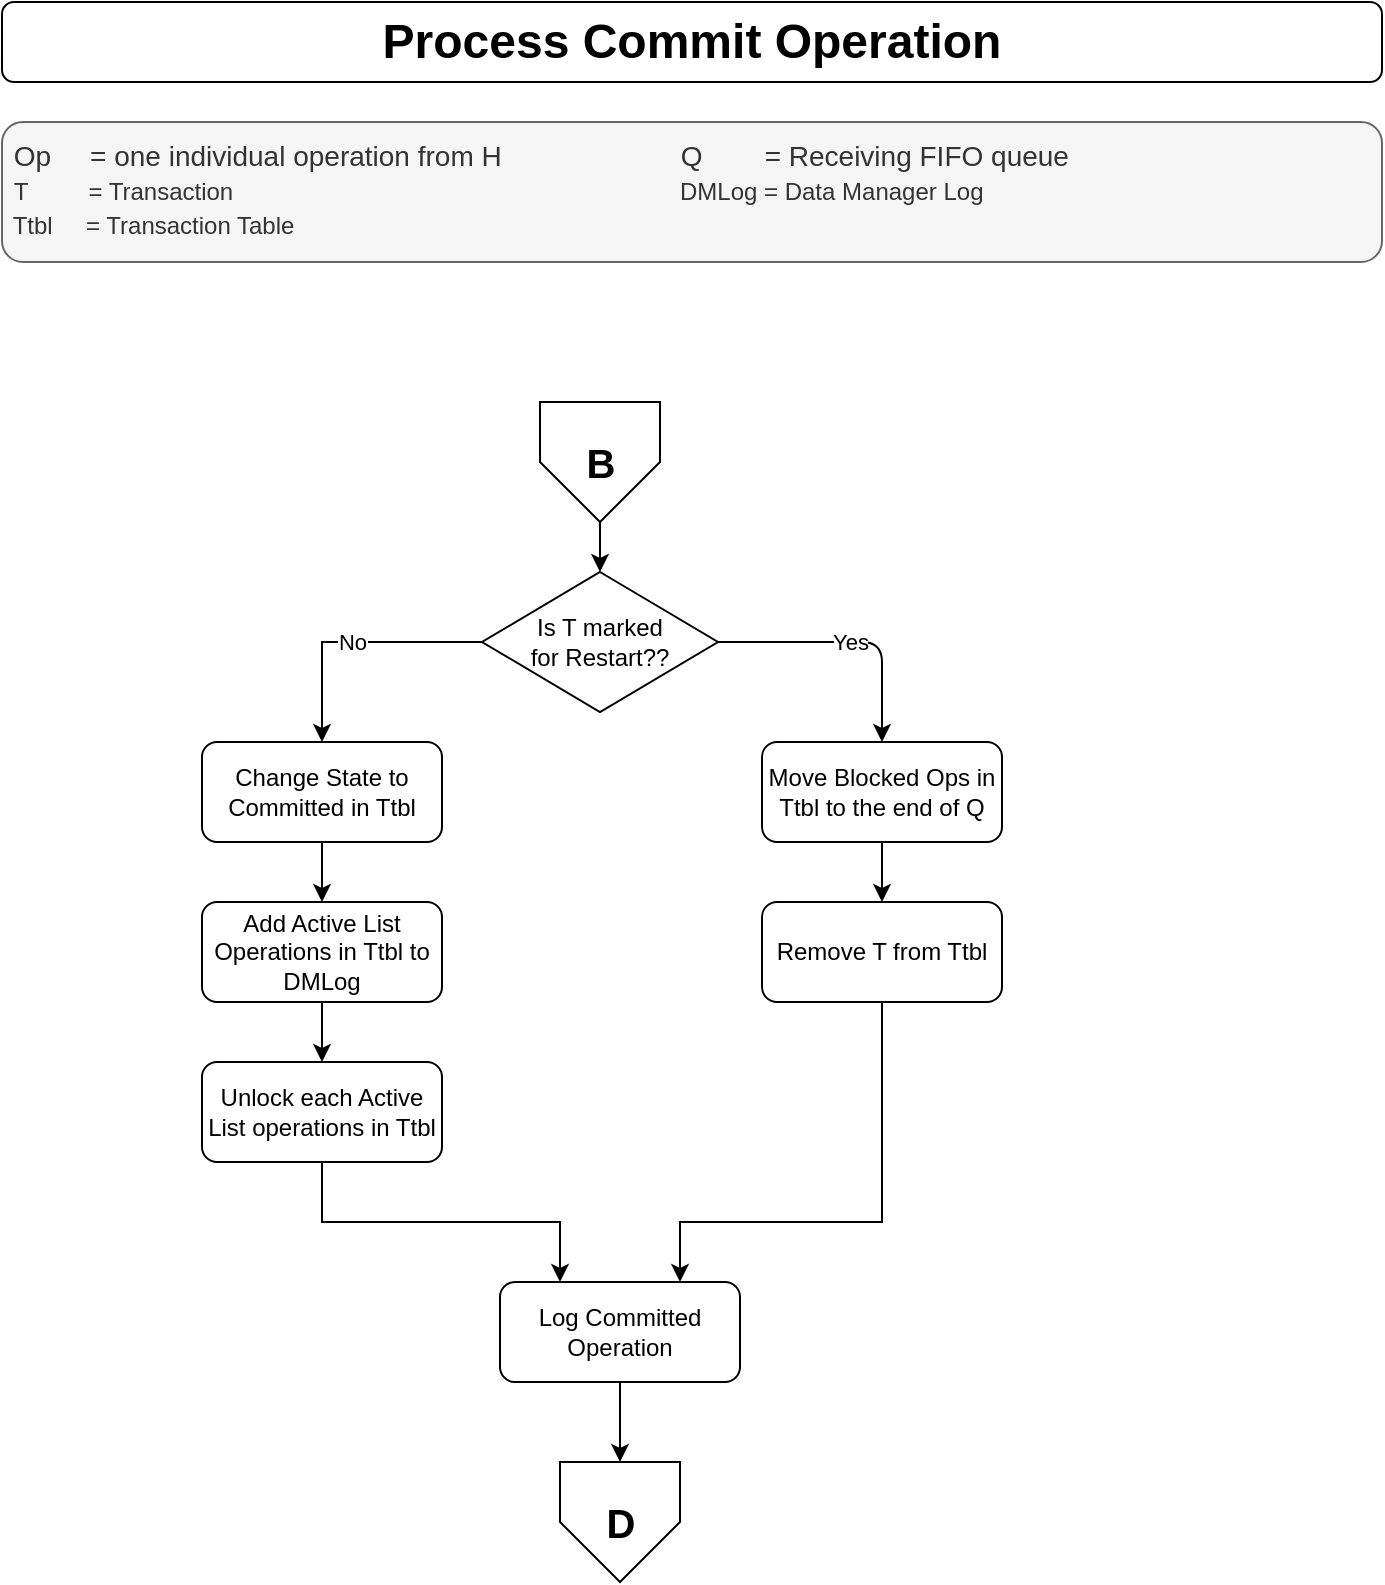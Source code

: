 <mxfile version="13.10.8" type="github">
  <diagram id="C5RBs43oDa-KdzZeNtuy" name="Page-1">
    <mxGraphModel dx="831" dy="565" grid="1" gridSize="10" guides="1" tooltips="1" connect="1" arrows="1" fold="1" page="1" pageScale="1" pageWidth="827" pageHeight="1169" math="0" shadow="0">
      <root>
        <mxCell id="WIyWlLk6GJQsqaUBKTNV-0" />
        <mxCell id="WIyWlLk6GJQsqaUBKTNV-1" parent="WIyWlLk6GJQsqaUBKTNV-0" />
        <mxCell id="MxyfuENbYduMKJOF5cX6-17" value="Process Commit Operation" style="rounded=1;whiteSpace=wrap;html=1;fontSize=24;glass=0;strokeWidth=1;shadow=0;fontStyle=1" parent="WIyWlLk6GJQsqaUBKTNV-1" vertex="1">
          <mxGeometry x="80" y="40" width="690" height="40" as="geometry" />
        </mxCell>
        <mxCell id="MxyfuENbYduMKJOF5cX6-45" value="&amp;nbsp;Op&amp;nbsp; &amp;nbsp; &amp;nbsp;= one individual operation from H&amp;nbsp; &amp;nbsp; &amp;nbsp; &amp;nbsp; &amp;nbsp; &amp;nbsp; &amp;nbsp; &amp;nbsp; &amp;nbsp; &amp;nbsp; &amp;nbsp; &amp;nbsp;Q&amp;nbsp; &amp;nbsp; &amp;nbsp; &amp;nbsp; = Receiving FIFO queue&lt;br&gt;&amp;nbsp;&lt;span style=&quot;text-align: center ; font-size: 12px&quot;&gt;&lt;font style=&quot;font-size: 12px&quot;&gt;T&amp;nbsp; &amp;nbsp; &amp;nbsp; &amp;nbsp; &amp;nbsp;= Transaction&amp;nbsp; &amp;nbsp; &amp;nbsp; &amp;nbsp; &amp;nbsp; &amp;nbsp; &amp;nbsp; &amp;nbsp; &amp;nbsp; &amp;nbsp; &amp;nbsp; &amp;nbsp; &amp;nbsp; &amp;nbsp; &amp;nbsp; &amp;nbsp; &amp;nbsp; &amp;nbsp; &amp;nbsp; &amp;nbsp; &amp;nbsp; &amp;nbsp; &amp;nbsp; &amp;nbsp; &amp;nbsp; &amp;nbsp; &amp;nbsp; &amp;nbsp; &amp;nbsp; &amp;nbsp; &amp;nbsp; &amp;nbsp; &amp;nbsp; &amp;nbsp;DMLog = Data Manager Log&lt;br&gt;&amp;nbsp;Ttbl&amp;nbsp; &amp;nbsp; &amp;nbsp;= Transaction Table&lt;br&gt;&lt;/font&gt;&lt;/span&gt;" style="text;html=1;align=left;verticalAlign=top;whiteSpace=wrap;rounded=1;fontSize=14;labelBorderColor=none;spacingTop=2;spacingLeft=0;spacingBottom=0;spacingRight=0;spacing=2;perimeterSpacing=0;strokeWidth=1;labelPadding=-1;fillColor=#f5f5f5;strokeColor=#666666;fontColor=#333333;" parent="WIyWlLk6GJQsqaUBKTNV-1" vertex="1">
          <mxGeometry x="80" y="100" width="690" height="70" as="geometry" />
        </mxCell>
        <mxCell id="b_4wLnTa9Ot5EjCLIlPe-1" value="B" style="verticalLabelPosition=middle;verticalAlign=middle;html=1;shape=offPageConnector;rounded=0;size=0.5;labelPosition=center;align=center;fontSize=20;fontStyle=1" parent="WIyWlLk6GJQsqaUBKTNV-1" vertex="1">
          <mxGeometry x="349" y="240" width="60" height="60" as="geometry" />
        </mxCell>
        <mxCell id="qo1OykcfbqTkCwCpk8gJ-8" value="No" style="edgeStyle=orthogonalEdgeStyle;rounded=0;orthogonalLoop=1;jettySize=auto;html=1;exitX=0;exitY=0.5;exitDx=0;exitDy=0;entryX=0.5;entryY=0;entryDx=0;entryDy=0;strokeWidth=1;" edge="1" parent="WIyWlLk6GJQsqaUBKTNV-1" source="P3ikQWSBlR8Jcj2DVICu-0" target="qo1OykcfbqTkCwCpk8gJ-5">
          <mxGeometry relative="1" as="geometry" />
        </mxCell>
        <mxCell id="P3ikQWSBlR8Jcj2DVICu-0" value="Is T marked &lt;br&gt;for Restart??" style="rhombus;whiteSpace=wrap;html=1;container=0;" parent="WIyWlLk6GJQsqaUBKTNV-1" vertex="1">
          <mxGeometry x="320" y="325" width="118" height="70" as="geometry" />
        </mxCell>
        <mxCell id="P3ikQWSBlR8Jcj2DVICu-1" style="edgeStyle=orthogonalEdgeStyle;rounded=0;orthogonalLoop=1;jettySize=auto;html=1;entryX=0.5;entryY=0;entryDx=0;entryDy=0;exitX=0.5;exitY=1;exitDx=0;exitDy=0;" parent="WIyWlLk6GJQsqaUBKTNV-1" source="b_4wLnTa9Ot5EjCLIlPe-1" target="P3ikQWSBlR8Jcj2DVICu-0" edge="1">
          <mxGeometry x="310" y="285" as="geometry">
            <mxPoint x="403" y="305" as="sourcePoint" />
            <mxPoint x="403" y="435" as="targetPoint" />
            <Array as="points" />
          </mxGeometry>
        </mxCell>
        <mxCell id="qo1OykcfbqTkCwCpk8gJ-3" style="edgeStyle=orthogonalEdgeStyle;rounded=0;orthogonalLoop=1;jettySize=auto;html=1;exitX=0.5;exitY=1;exitDx=0;exitDy=0;strokeWidth=1;" edge="1" parent="WIyWlLk6GJQsqaUBKTNV-1" source="P3ikQWSBlR8Jcj2DVICu-2" target="qo1OykcfbqTkCwCpk8gJ-0">
          <mxGeometry relative="1" as="geometry" />
        </mxCell>
        <mxCell id="P3ikQWSBlR8Jcj2DVICu-2" value="Move Blocked Ops in Ttbl to the end of Q" style="rounded=1;whiteSpace=wrap;html=1;fontSize=12;glass=0;strokeWidth=1;shadow=0;container=0;" parent="WIyWlLk6GJQsqaUBKTNV-1" vertex="1">
          <mxGeometry x="460" y="410" width="120" height="50" as="geometry" />
        </mxCell>
        <mxCell id="P3ikQWSBlR8Jcj2DVICu-3" value="D" style="verticalLabelPosition=middle;verticalAlign=middle;html=1;shape=offPageConnector;rounded=0;size=0.5;labelPosition=center;align=center;fontSize=20;fontStyle=1" parent="WIyWlLk6GJQsqaUBKTNV-1" vertex="1">
          <mxGeometry x="359" y="770" width="60" height="60" as="geometry" />
        </mxCell>
        <mxCell id="P3ikQWSBlR8Jcj2DVICu-4" value="" style="endArrow=classic;html=1;exitX=1;exitY=0.5;exitDx=0;exitDy=0;entryX=0.5;entryY=0;entryDx=0;entryDy=0;edgeStyle=orthogonalEdgeStyle;strokeWidth=1;spacing=2;" parent="WIyWlLk6GJQsqaUBKTNV-1" source="P3ikQWSBlR8Jcj2DVICu-0" target="P3ikQWSBlR8Jcj2DVICu-2" edge="1">
          <mxGeometry x="310" y="285" as="geometry">
            <mxPoint x="413" y="515" as="sourcePoint" />
            <mxPoint x="413" y="555" as="targetPoint" />
            <Array as="points" />
          </mxGeometry>
        </mxCell>
        <mxCell id="P3ikQWSBlR8Jcj2DVICu-5" value="Yes" style="edgeLabel;resizable=0;html=1;align=center;verticalAlign=middle;container=0;" parent="P3ikQWSBlR8Jcj2DVICu-4" connectable="0" vertex="1">
          <mxGeometry relative="1" as="geometry" />
        </mxCell>
        <mxCell id="qo1OykcfbqTkCwCpk8gJ-4" style="edgeStyle=orthogonalEdgeStyle;rounded=0;orthogonalLoop=1;jettySize=auto;html=1;exitX=0.5;exitY=1;exitDx=0;exitDy=0;entryX=0.75;entryY=0;entryDx=0;entryDy=0;strokeWidth=1;" edge="1" parent="WIyWlLk6GJQsqaUBKTNV-1" source="qo1OykcfbqTkCwCpk8gJ-0" target="qo1OykcfbqTkCwCpk8gJ-1">
          <mxGeometry relative="1" as="geometry">
            <Array as="points">
              <mxPoint x="520" y="650" />
              <mxPoint x="419" y="650" />
            </Array>
          </mxGeometry>
        </mxCell>
        <mxCell id="qo1OykcfbqTkCwCpk8gJ-0" value="Remove T from Ttbl" style="rounded=1;whiteSpace=wrap;html=1;fontSize=12;glass=0;strokeWidth=1;shadow=0;container=0;" vertex="1" parent="WIyWlLk6GJQsqaUBKTNV-1">
          <mxGeometry x="460" y="490" width="120" height="50" as="geometry" />
        </mxCell>
        <mxCell id="qo1OykcfbqTkCwCpk8gJ-2" style="edgeStyle=orthogonalEdgeStyle;rounded=0;orthogonalLoop=1;jettySize=auto;html=1;exitX=0.5;exitY=1;exitDx=0;exitDy=0;entryX=0.5;entryY=0;entryDx=0;entryDy=0;strokeWidth=1;" edge="1" parent="WIyWlLk6GJQsqaUBKTNV-1" source="qo1OykcfbqTkCwCpk8gJ-1" target="P3ikQWSBlR8Jcj2DVICu-3">
          <mxGeometry relative="1" as="geometry" />
        </mxCell>
        <mxCell id="qo1OykcfbqTkCwCpk8gJ-1" value="Log Committed Operation" style="rounded=1;whiteSpace=wrap;html=1;fontSize=12;glass=0;strokeWidth=1;shadow=0;container=0;" vertex="1" parent="WIyWlLk6GJQsqaUBKTNV-1">
          <mxGeometry x="329" y="680" width="120" height="50" as="geometry" />
        </mxCell>
        <mxCell id="qo1OykcfbqTkCwCpk8gJ-9" value="" style="edgeStyle=orthogonalEdgeStyle;rounded=0;orthogonalLoop=1;jettySize=auto;html=1;strokeWidth=1;entryX=0.5;entryY=0;entryDx=0;entryDy=0;" edge="1" parent="WIyWlLk6GJQsqaUBKTNV-1" source="qo1OykcfbqTkCwCpk8gJ-5" target="qo1OykcfbqTkCwCpk8gJ-6">
          <mxGeometry relative="1" as="geometry" />
        </mxCell>
        <mxCell id="qo1OykcfbqTkCwCpk8gJ-5" value="Change State to Committed in Ttbl" style="rounded=1;whiteSpace=wrap;html=1;fontSize=12;glass=0;strokeWidth=1;shadow=0;container=0;" vertex="1" parent="WIyWlLk6GJQsqaUBKTNV-1">
          <mxGeometry x="180" y="410" width="120" height="50" as="geometry" />
        </mxCell>
        <mxCell id="qo1OykcfbqTkCwCpk8gJ-10" style="edgeStyle=orthogonalEdgeStyle;rounded=0;orthogonalLoop=1;jettySize=auto;html=1;exitX=0.5;exitY=1;exitDx=0;exitDy=0;entryX=0.5;entryY=0;entryDx=0;entryDy=0;strokeWidth=1;" edge="1" parent="WIyWlLk6GJQsqaUBKTNV-1" source="qo1OykcfbqTkCwCpk8gJ-6" target="qo1OykcfbqTkCwCpk8gJ-7">
          <mxGeometry relative="1" as="geometry" />
        </mxCell>
        <mxCell id="qo1OykcfbqTkCwCpk8gJ-6" value="Add Active List Operations in Ttbl to DMLog" style="rounded=1;whiteSpace=wrap;html=1;fontSize=12;glass=0;strokeWidth=1;shadow=0;container=0;" vertex="1" parent="WIyWlLk6GJQsqaUBKTNV-1">
          <mxGeometry x="180" y="490" width="120" height="50" as="geometry" />
        </mxCell>
        <mxCell id="qo1OykcfbqTkCwCpk8gJ-11" style="edgeStyle=orthogonalEdgeStyle;rounded=0;orthogonalLoop=1;jettySize=auto;html=1;exitX=0.5;exitY=1;exitDx=0;exitDy=0;entryX=0.25;entryY=0;entryDx=0;entryDy=0;strokeWidth=1;" edge="1" parent="WIyWlLk6GJQsqaUBKTNV-1" source="qo1OykcfbqTkCwCpk8gJ-7" target="qo1OykcfbqTkCwCpk8gJ-1">
          <mxGeometry relative="1" as="geometry" />
        </mxCell>
        <mxCell id="qo1OykcfbqTkCwCpk8gJ-7" value="Unlock each Active List operations in Ttbl" style="rounded=1;whiteSpace=wrap;html=1;fontSize=12;glass=0;strokeWidth=1;shadow=0;container=0;" vertex="1" parent="WIyWlLk6GJQsqaUBKTNV-1">
          <mxGeometry x="180" y="570" width="120" height="50" as="geometry" />
        </mxCell>
      </root>
    </mxGraphModel>
  </diagram>
</mxfile>

